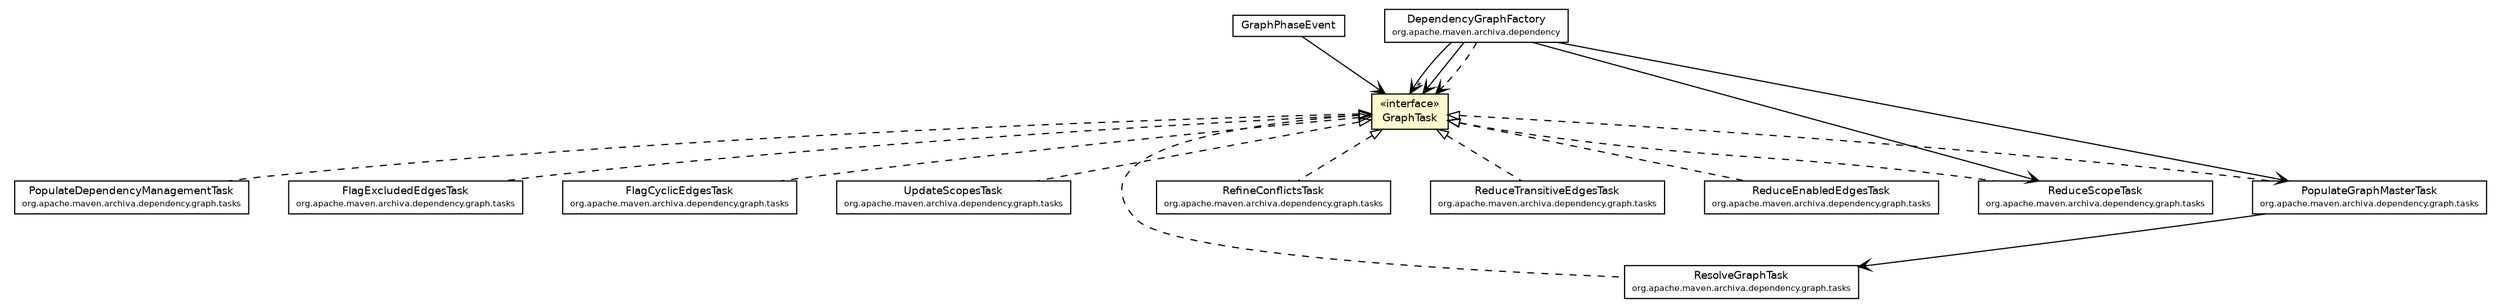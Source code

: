 #!/usr/local/bin/dot
#
# Class diagram 
# Generated by UmlGraph version 4.6 (http://www.spinellis.gr/sw/umlgraph)
#

digraph G {
	edge [fontname="Helvetica",fontsize=10,labelfontname="Helvetica",labelfontsize=10];
	node [fontname="Helvetica",fontsize=10,shape=plaintext];
	// org.apache.maven.archiva.dependency.DependencyGraphFactory
	c122644 [label=<<table border="0" cellborder="1" cellspacing="0" cellpadding="2" port="p" href="../DependencyGraphFactory.html">
		<tr><td><table border="0" cellspacing="0" cellpadding="1">
			<tr><td> DependencyGraphFactory </td></tr>
			<tr><td><font point-size="7.0"> org.apache.maven.archiva.dependency </font></td></tr>
		</table></td></tr>
		</table>>, fontname="Helvetica", fontcolor="black", fontsize=9.0];
	// org.apache.maven.archiva.dependency.graph.GraphTask
	c122648 [label=<<table border="0" cellborder="1" cellspacing="0" cellpadding="2" port="p" bgcolor="lemonChiffon" href="./GraphTask.html">
		<tr><td><table border="0" cellspacing="0" cellpadding="1">
			<tr><td> &laquo;interface&raquo; </td></tr>
			<tr><td> GraphTask </td></tr>
		</table></td></tr>
		</table>>, fontname="Helvetica", fontcolor="black", fontsize=9.0];
	// org.apache.maven.archiva.dependency.graph.GraphPhaseEvent
	c122649 [label=<<table border="0" cellborder="1" cellspacing="0" cellpadding="2" port="p" href="./GraphPhaseEvent.html">
		<tr><td><table border="0" cellspacing="0" cellpadding="1">
			<tr><td> GraphPhaseEvent </td></tr>
		</table></td></tr>
		</table>>, fontname="Helvetica", fontcolor="black", fontsize=9.0];
	// org.apache.maven.archiva.dependency.graph.tasks.UpdateScopesTask
	c122673 [label=<<table border="0" cellborder="1" cellspacing="0" cellpadding="2" port="p" href="./tasks/UpdateScopesTask.html">
		<tr><td><table border="0" cellspacing="0" cellpadding="1">
			<tr><td> UpdateScopesTask </td></tr>
			<tr><td><font point-size="7.0"> org.apache.maven.archiva.dependency.graph.tasks </font></td></tr>
		</table></td></tr>
		</table>>, fontname="Helvetica", fontcolor="black", fontsize=9.0];
	// org.apache.maven.archiva.dependency.graph.tasks.ResolveGraphTask
	c122674 [label=<<table border="0" cellborder="1" cellspacing="0" cellpadding="2" port="p" href="./tasks/ResolveGraphTask.html">
		<tr><td><table border="0" cellspacing="0" cellpadding="1">
			<tr><td> ResolveGraphTask </td></tr>
			<tr><td><font point-size="7.0"> org.apache.maven.archiva.dependency.graph.tasks </font></td></tr>
		</table></td></tr>
		</table>>, fontname="Helvetica", fontcolor="black", fontsize=9.0];
	// org.apache.maven.archiva.dependency.graph.tasks.RefineConflictsTask
	c122676 [label=<<table border="0" cellborder="1" cellspacing="0" cellpadding="2" port="p" href="./tasks/RefineConflictsTask.html">
		<tr><td><table border="0" cellspacing="0" cellpadding="1">
			<tr><td> RefineConflictsTask </td></tr>
			<tr><td><font point-size="7.0"> org.apache.maven.archiva.dependency.graph.tasks </font></td></tr>
		</table></td></tr>
		</table>>, fontname="Helvetica", fontcolor="black", fontsize=9.0];
	// org.apache.maven.archiva.dependency.graph.tasks.ReduceTransitiveEdgesTask
	c122678 [label=<<table border="0" cellborder="1" cellspacing="0" cellpadding="2" port="p" href="./tasks/ReduceTransitiveEdgesTask.html">
		<tr><td><table border="0" cellspacing="0" cellpadding="1">
			<tr><td> ReduceTransitiveEdgesTask </td></tr>
			<tr><td><font point-size="7.0"> org.apache.maven.archiva.dependency.graph.tasks </font></td></tr>
		</table></td></tr>
		</table>>, fontname="Helvetica", fontcolor="black", fontsize=9.0];
	// org.apache.maven.archiva.dependency.graph.tasks.ReduceScopeTask
	c122680 [label=<<table border="0" cellborder="1" cellspacing="0" cellpadding="2" port="p" href="./tasks/ReduceScopeTask.html">
		<tr><td><table border="0" cellspacing="0" cellpadding="1">
			<tr><td> ReduceScopeTask </td></tr>
			<tr><td><font point-size="7.0"> org.apache.maven.archiva.dependency.graph.tasks </font></td></tr>
		</table></td></tr>
		</table>>, fontname="Helvetica", fontcolor="black", fontsize=9.0];
	// org.apache.maven.archiva.dependency.graph.tasks.ReduceEnabledEdgesTask
	c122682 [label=<<table border="0" cellborder="1" cellspacing="0" cellpadding="2" port="p" href="./tasks/ReduceEnabledEdgesTask.html">
		<tr><td><table border="0" cellspacing="0" cellpadding="1">
			<tr><td> ReduceEnabledEdgesTask </td></tr>
			<tr><td><font point-size="7.0"> org.apache.maven.archiva.dependency.graph.tasks </font></td></tr>
		</table></td></tr>
		</table>>, fontname="Helvetica", fontcolor="black", fontsize=9.0];
	// org.apache.maven.archiva.dependency.graph.tasks.PopulateGraphMasterTask
	c122683 [label=<<table border="0" cellborder="1" cellspacing="0" cellpadding="2" port="p" href="./tasks/PopulateGraphMasterTask.html">
		<tr><td><table border="0" cellspacing="0" cellpadding="1">
			<tr><td> PopulateGraphMasterTask </td></tr>
			<tr><td><font point-size="7.0"> org.apache.maven.archiva.dependency.graph.tasks </font></td></tr>
		</table></td></tr>
		</table>>, fontname="Helvetica", fontcolor="black", fontsize=9.0];
	// org.apache.maven.archiva.dependency.graph.tasks.PopulateDependencyManagementTask
	c122684 [label=<<table border="0" cellborder="1" cellspacing="0" cellpadding="2" port="p" href="./tasks/PopulateDependencyManagementTask.html">
		<tr><td><table border="0" cellspacing="0" cellpadding="1">
			<tr><td> PopulateDependencyManagementTask </td></tr>
			<tr><td><font point-size="7.0"> org.apache.maven.archiva.dependency.graph.tasks </font></td></tr>
		</table></td></tr>
		</table>>, fontname="Helvetica", fontcolor="black", fontsize=9.0];
	// org.apache.maven.archiva.dependency.graph.tasks.FlagExcludedEdgesTask
	c122687 [label=<<table border="0" cellborder="1" cellspacing="0" cellpadding="2" port="p" href="./tasks/FlagExcludedEdgesTask.html">
		<tr><td><table border="0" cellspacing="0" cellpadding="1">
			<tr><td> FlagExcludedEdgesTask </td></tr>
			<tr><td><font point-size="7.0"> org.apache.maven.archiva.dependency.graph.tasks </font></td></tr>
		</table></td></tr>
		</table>>, fontname="Helvetica", fontcolor="black", fontsize=9.0];
	// org.apache.maven.archiva.dependency.graph.tasks.FlagCyclicEdgesTask
	c122689 [label=<<table border="0" cellborder="1" cellspacing="0" cellpadding="2" port="p" href="./tasks/FlagCyclicEdgesTask.html">
		<tr><td><table border="0" cellspacing="0" cellpadding="1">
			<tr><td> FlagCyclicEdgesTask </td></tr>
			<tr><td><font point-size="7.0"> org.apache.maven.archiva.dependency.graph.tasks </font></td></tr>
		</table></td></tr>
		</table>>, fontname="Helvetica", fontcolor="black", fontsize=9.0];
	//org.apache.maven.archiva.dependency.graph.tasks.UpdateScopesTask implements org.apache.maven.archiva.dependency.graph.GraphTask
	c122648:p -> c122673:p [dir=back,arrowtail=empty,style=dashed];
	//org.apache.maven.archiva.dependency.graph.tasks.ResolveGraphTask implements org.apache.maven.archiva.dependency.graph.GraphTask
	c122648:p -> c122674:p [dir=back,arrowtail=empty,style=dashed];
	//org.apache.maven.archiva.dependency.graph.tasks.RefineConflictsTask implements org.apache.maven.archiva.dependency.graph.GraphTask
	c122648:p -> c122676:p [dir=back,arrowtail=empty,style=dashed];
	//org.apache.maven.archiva.dependency.graph.tasks.ReduceTransitiveEdgesTask implements org.apache.maven.archiva.dependency.graph.GraphTask
	c122648:p -> c122678:p [dir=back,arrowtail=empty,style=dashed];
	//org.apache.maven.archiva.dependency.graph.tasks.ReduceScopeTask implements org.apache.maven.archiva.dependency.graph.GraphTask
	c122648:p -> c122680:p [dir=back,arrowtail=empty,style=dashed];
	//org.apache.maven.archiva.dependency.graph.tasks.ReduceEnabledEdgesTask implements org.apache.maven.archiva.dependency.graph.GraphTask
	c122648:p -> c122682:p [dir=back,arrowtail=empty,style=dashed];
	//org.apache.maven.archiva.dependency.graph.tasks.PopulateGraphMasterTask implements org.apache.maven.archiva.dependency.graph.GraphTask
	c122648:p -> c122683:p [dir=back,arrowtail=empty,style=dashed];
	//org.apache.maven.archiva.dependency.graph.tasks.PopulateDependencyManagementTask implements org.apache.maven.archiva.dependency.graph.GraphTask
	c122648:p -> c122684:p [dir=back,arrowtail=empty,style=dashed];
	//org.apache.maven.archiva.dependency.graph.tasks.FlagExcludedEdgesTask implements org.apache.maven.archiva.dependency.graph.GraphTask
	c122648:p -> c122687:p [dir=back,arrowtail=empty,style=dashed];
	//org.apache.maven.archiva.dependency.graph.tasks.FlagCyclicEdgesTask implements org.apache.maven.archiva.dependency.graph.GraphTask
	c122648:p -> c122689:p [dir=back,arrowtail=empty,style=dashed];
	// org.apache.maven.archiva.dependency.DependencyGraphFactory NAVASSOC org.apache.maven.archiva.dependency.graph.GraphTask
	c122644:p -> c122648:p [taillabel="", label="", headlabel="", fontname="Helvetica", fontcolor="black", fontsize=10.0, color="black", arrowhead=open];
	// org.apache.maven.archiva.dependency.DependencyGraphFactory NAVASSOC org.apache.maven.archiva.dependency.graph.tasks.PopulateGraphMasterTask
	c122644:p -> c122683:p [taillabel="", label="", headlabel="", fontname="Helvetica", fontcolor="black", fontsize=10.0, color="black", arrowhead=open];
	// org.apache.maven.archiva.dependency.DependencyGraphFactory NAVASSOC org.apache.maven.archiva.dependency.graph.tasks.ReduceScopeTask
	c122644:p -> c122680:p [taillabel="", label="", headlabel="", fontname="Helvetica", fontcolor="black", fontsize=10.0, color="black", arrowhead=open];
	// org.apache.maven.archiva.dependency.DependencyGraphFactory NAVASSOC org.apache.maven.archiva.dependency.graph.GraphTask
	c122644:p -> c122648:p [taillabel="", label="", headlabel="*", fontname="Helvetica", fontcolor="black", fontsize=10.0, color="black", arrowhead=open];
	// org.apache.maven.archiva.dependency.graph.GraphPhaseEvent NAVASSOC org.apache.maven.archiva.dependency.graph.GraphTask
	c122649:p -> c122648:p [taillabel="", label="", headlabel="", fontname="Helvetica", fontcolor="black", fontsize=10.0, color="black", arrowhead=open];
	// org.apache.maven.archiva.dependency.graph.tasks.PopulateGraphMasterTask NAVASSOC org.apache.maven.archiva.dependency.graph.tasks.ResolveGraphTask
	c122683:p -> c122674:p [taillabel="", label="", headlabel="", fontname="Helvetica", fontcolor="black", fontsize=10.0, color="black", arrowhead=open];
	// org.apache.maven.archiva.dependency.DependencyGraphFactory DEPEND org.apache.maven.archiva.dependency.graph.GraphTask
	c122644:p -> c122648:p [taillabel="", label="", headlabel="", fontname="Helvetica", fontcolor="black", fontsize=10.0, color="black", arrowhead=open, style=dashed];
}

